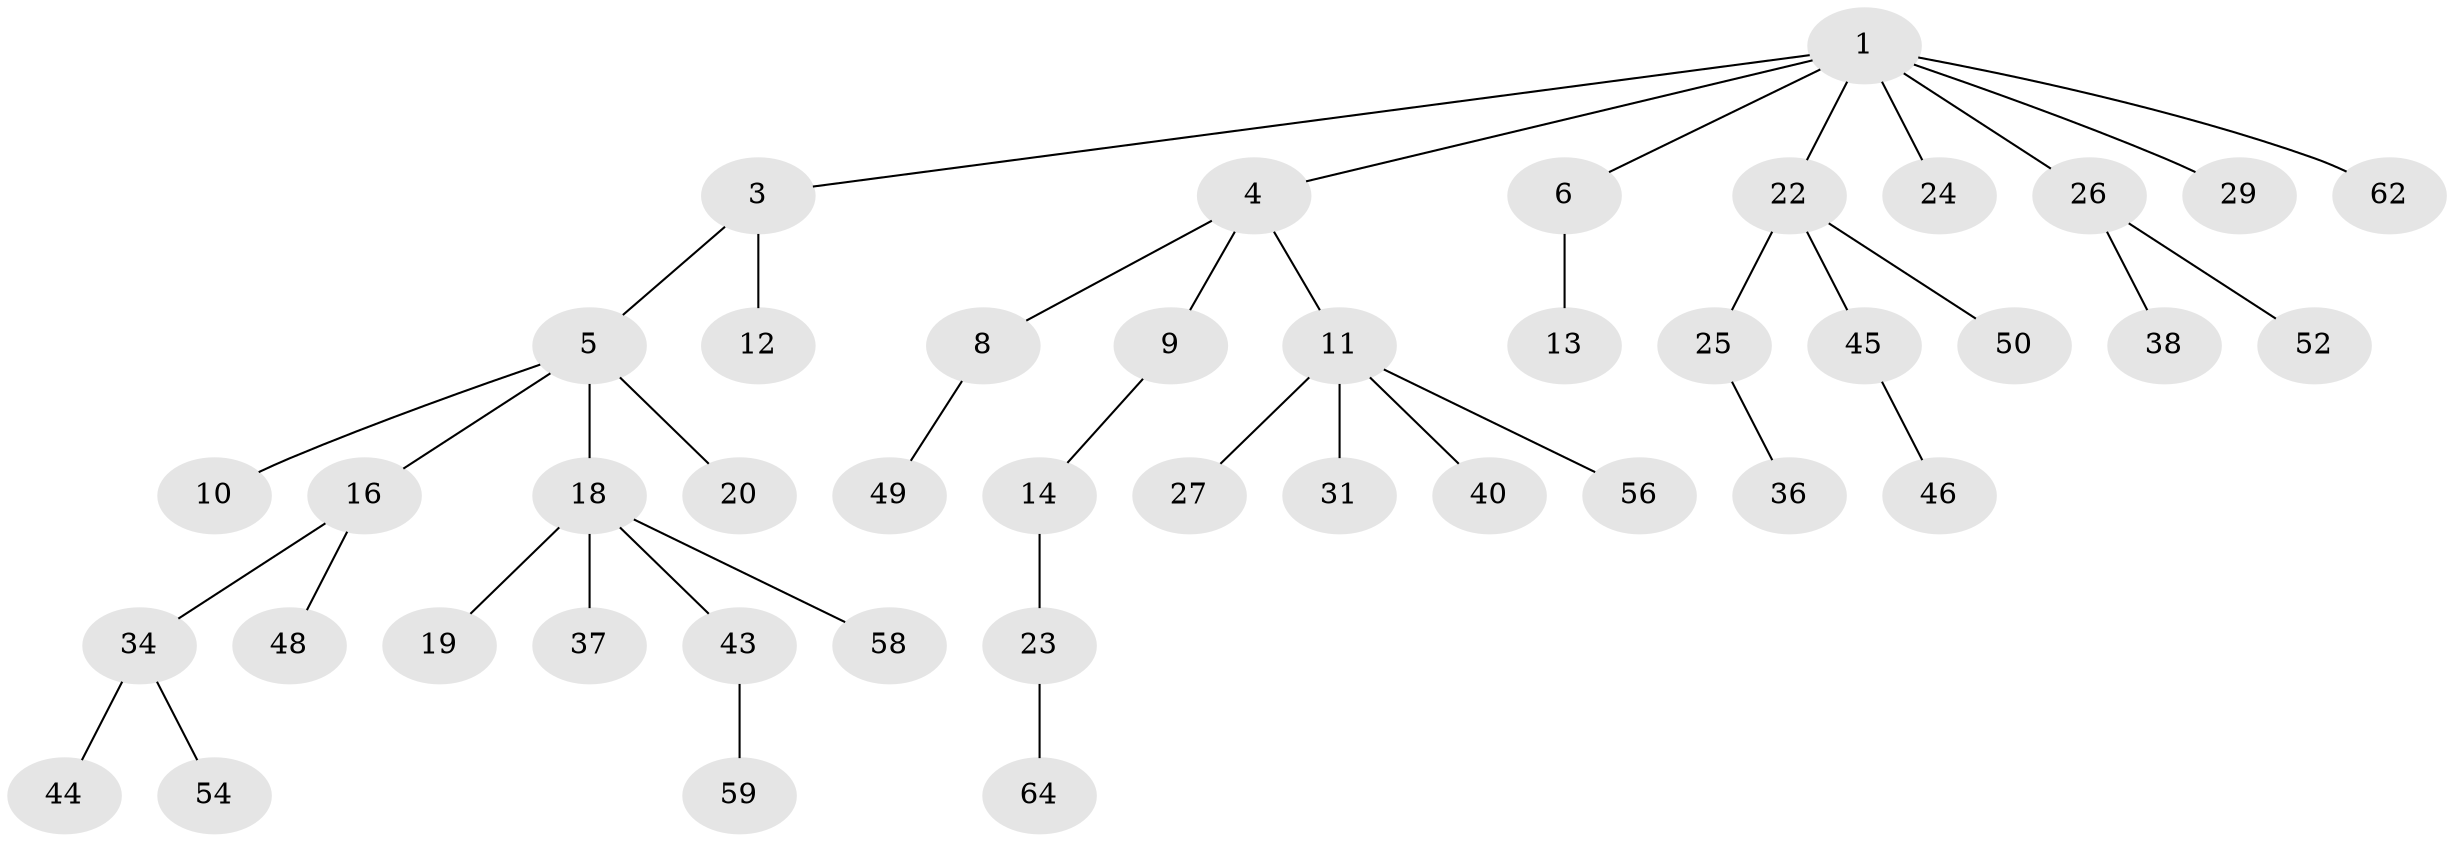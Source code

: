 // original degree distribution, {8: 0.015151515151515152, 2: 0.24242424242424243, 3: 0.10606060606060606, 5: 0.045454545454545456, 1: 0.5151515151515151, 4: 0.07575757575757576}
// Generated by graph-tools (version 1.1) at 2025/42/03/06/25 10:42:02]
// undirected, 43 vertices, 42 edges
graph export_dot {
graph [start="1"]
  node [color=gray90,style=filled];
  1 [super="+2"];
  3;
  4 [super="+65"];
  5 [super="+7"];
  6 [super="+21"];
  8;
  9 [super="+32"];
  10;
  11 [super="+15"];
  12 [super="+17"];
  13 [super="+30"];
  14 [super="+42"];
  16 [super="+39"];
  18 [super="+28"];
  19;
  20;
  22 [super="+51"];
  23;
  24 [super="+35"];
  25;
  26 [super="+33"];
  27;
  29;
  31;
  34 [super="+47"];
  36 [super="+55"];
  37 [super="+41"];
  38;
  40;
  43 [super="+53"];
  44;
  45;
  46;
  48;
  49 [super="+63"];
  50;
  52;
  54 [super="+57"];
  56 [super="+61"];
  58;
  59 [super="+60"];
  62;
  64 [super="+66"];
  1 -- 4;
  1 -- 6;
  1 -- 22;
  1 -- 24;
  1 -- 26;
  1 -- 29;
  1 -- 62;
  1 -- 3;
  3 -- 5;
  3 -- 12;
  4 -- 8;
  4 -- 9;
  4 -- 11;
  5 -- 10;
  5 -- 16;
  5 -- 20;
  5 -- 18;
  6 -- 13;
  8 -- 49;
  9 -- 14;
  11 -- 27;
  11 -- 40;
  11 -- 56;
  11 -- 31;
  14 -- 23;
  16 -- 34;
  16 -- 48;
  18 -- 19;
  18 -- 43;
  18 -- 58;
  18 -- 37;
  22 -- 25;
  22 -- 45;
  22 -- 50;
  23 -- 64;
  25 -- 36;
  26 -- 38;
  26 -- 52;
  34 -- 44;
  34 -- 54;
  43 -- 59;
  45 -- 46;
}
